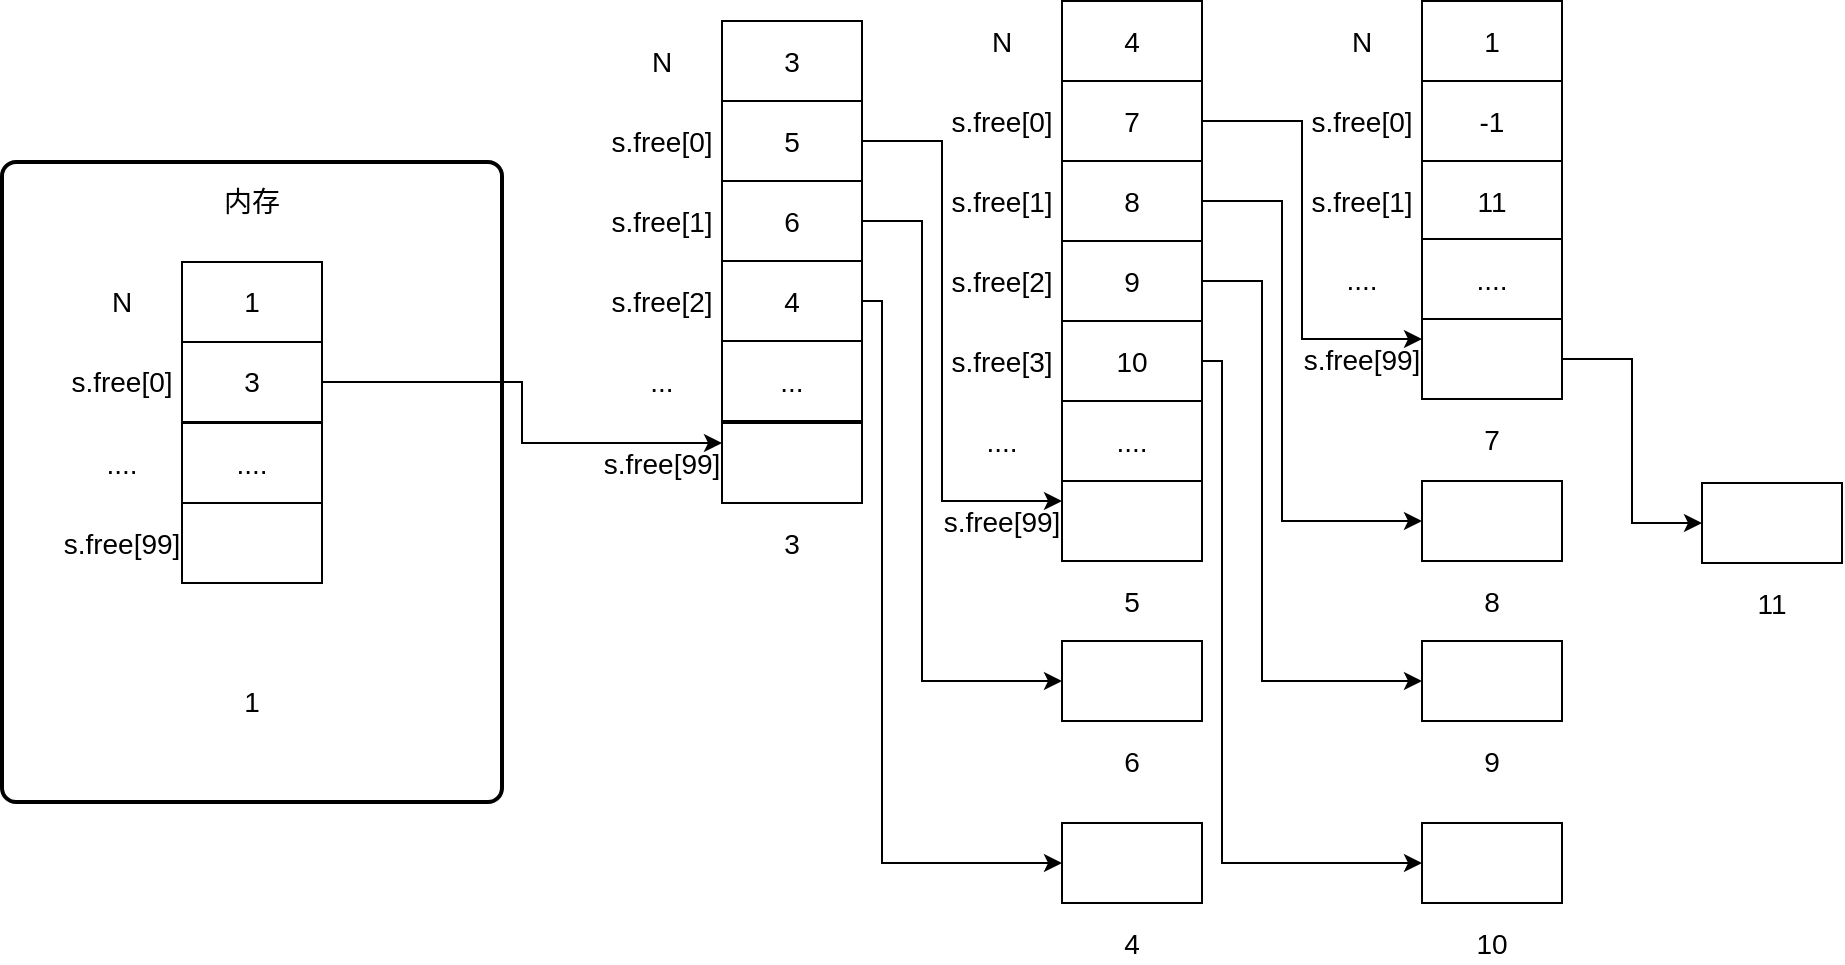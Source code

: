 <mxfile version="12.4.2" type="device" pages="1"><diagram id="v2NFN-Rs9qP13DXLk8T_" name="第 1 页"><mxGraphModel dx="881" dy="666" grid="1" gridSize="10" guides="1" tooltips="1" connect="1" arrows="1" fold="1" page="1" pageScale="1" pageWidth="1920" pageHeight="1200" math="0" shadow="0"><root><mxCell id="0"/><mxCell id="1" parent="0"/><mxCell id="SbXd6Iql31Sbr8FTbXLD-1" value="" style="rounded=1;whiteSpace=wrap;html=1;absoluteArcSize=1;arcSize=14;strokeWidth=2;fontSize=14;" vertex="1" parent="1"><mxGeometry x="100" y="150" width="250" height="320" as="geometry"/></mxCell><mxCell id="SbXd6Iql31Sbr8FTbXLD-2" value="1" style="rounded=0;whiteSpace=wrap;html=1;fontSize=14;" vertex="1" parent="1"><mxGeometry x="190" y="200" width="70" height="40" as="geometry"/></mxCell><mxCell id="SbXd6Iql31Sbr8FTbXLD-83" style="edgeStyle=orthogonalEdgeStyle;rounded=0;orthogonalLoop=1;jettySize=auto;html=1;exitX=1;exitY=0.5;exitDx=0;exitDy=0;entryX=0;entryY=0.25;entryDx=0;entryDy=0;" edge="1" parent="1" source="SbXd6Iql31Sbr8FTbXLD-4" target="SbXd6Iql31Sbr8FTbXLD-68"><mxGeometry relative="1" as="geometry"/></mxCell><mxCell id="SbXd6Iql31Sbr8FTbXLD-4" value="3" style="rounded=0;whiteSpace=wrap;html=1;fontSize=14;" vertex="1" parent="1"><mxGeometry x="190" y="240" width="70" height="40" as="geometry"/></mxCell><mxCell id="SbXd6Iql31Sbr8FTbXLD-7" value="...." style="rounded=0;whiteSpace=wrap;html=1;fontSize=14;" vertex="1" parent="1"><mxGeometry x="190" y="280.5" width="70" height="40" as="geometry"/></mxCell><mxCell id="SbXd6Iql31Sbr8FTbXLD-8" value="N" style="text;html=1;strokeColor=none;fillColor=none;align=center;verticalAlign=middle;whiteSpace=wrap;rounded=0;fontSize=14;" vertex="1" parent="1"><mxGeometry x="140" y="210" width="40" height="20" as="geometry"/></mxCell><mxCell id="SbXd6Iql31Sbr8FTbXLD-9" value="s.free[0]" style="text;html=1;strokeColor=none;fillColor=none;align=center;verticalAlign=middle;whiteSpace=wrap;rounded=0;fontSize=14;" vertex="1" parent="1"><mxGeometry x="140" y="250" width="40" height="20" as="geometry"/></mxCell><mxCell id="SbXd6Iql31Sbr8FTbXLD-11" value="s.free[99]" style="text;html=1;strokeColor=none;fillColor=none;align=center;verticalAlign=middle;whiteSpace=wrap;rounded=0;fontSize=14;" vertex="1" parent="1"><mxGeometry x="140" y="330.5" width="40" height="20" as="geometry"/></mxCell><mxCell id="SbXd6Iql31Sbr8FTbXLD-12" value="" style="rounded=0;whiteSpace=wrap;html=1;fontSize=14;" vertex="1" parent="1"><mxGeometry x="190" y="320.5" width="70" height="40" as="geometry"/></mxCell><mxCell id="SbXd6Iql31Sbr8FTbXLD-13" value="...." style="text;html=1;strokeColor=none;fillColor=none;align=center;verticalAlign=middle;whiteSpace=wrap;rounded=0;fontSize=14;" vertex="1" parent="1"><mxGeometry x="140" y="290.5" width="40" height="20" as="geometry"/></mxCell><mxCell id="SbXd6Iql31Sbr8FTbXLD-14" value="1" style="text;html=1;strokeColor=none;fillColor=none;align=center;verticalAlign=middle;whiteSpace=wrap;rounded=0;fontSize=14;" vertex="1" parent="1"><mxGeometry x="205" y="410" width="40" height="20" as="geometry"/></mxCell><mxCell id="SbXd6Iql31Sbr8FTbXLD-15" value="内存" style="text;html=1;strokeColor=none;fillColor=none;align=center;verticalAlign=middle;whiteSpace=wrap;rounded=0;fontSize=14;" vertex="1" parent="1"><mxGeometry x="205" y="160" width="40" height="20" as="geometry"/></mxCell><mxCell id="SbXd6Iql31Sbr8FTbXLD-16" value="4" style="rounded=0;whiteSpace=wrap;html=1;fontSize=14;" vertex="1" parent="1"><mxGeometry x="630" y="69.5" width="70" height="40" as="geometry"/></mxCell><mxCell id="SbXd6Iql31Sbr8FTbXLD-17" style="edgeStyle=orthogonalEdgeStyle;rounded=0;orthogonalLoop=1;jettySize=auto;html=1;exitX=1;exitY=0.5;exitDx=0;exitDy=0;entryX=0;entryY=0.25;entryDx=0;entryDy=0;fontSize=14;" edge="1" parent="1" source="SbXd6Iql31Sbr8FTbXLD-18" target="SbXd6Iql31Sbr8FTbXLD-46"><mxGeometry relative="1" as="geometry"><Array as="points"><mxPoint x="750" y="130"/><mxPoint x="750" y="239"/></Array></mxGeometry></mxCell><mxCell id="SbXd6Iql31Sbr8FTbXLD-18" value="7" style="rounded=0;whiteSpace=wrap;html=1;fontSize=14;" vertex="1" parent="1"><mxGeometry x="630" y="109.5" width="70" height="40" as="geometry"/></mxCell><mxCell id="SbXd6Iql31Sbr8FTbXLD-19" style="edgeStyle=orthogonalEdgeStyle;rounded=0;orthogonalLoop=1;jettySize=auto;html=1;exitX=1;exitY=0.5;exitDx=0;exitDy=0;entryX=0;entryY=0.5;entryDx=0;entryDy=0;fontSize=14;" edge="1" parent="1" source="SbXd6Iql31Sbr8FTbXLD-20" target="SbXd6Iql31Sbr8FTbXLD-49"><mxGeometry relative="1" as="geometry"><Array as="points"><mxPoint x="740" y="169.5"/><mxPoint x="740" y="329.5"/></Array></mxGeometry></mxCell><mxCell id="SbXd6Iql31Sbr8FTbXLD-20" value="8" style="rounded=0;whiteSpace=wrap;html=1;fontSize=14;" vertex="1" parent="1"><mxGeometry x="630" y="149.5" width="70" height="40" as="geometry"/></mxCell><mxCell id="SbXd6Iql31Sbr8FTbXLD-21" value="...." style="rounded=0;whiteSpace=wrap;html=1;fontSize=14;" vertex="1" parent="1"><mxGeometry x="630" y="269.5" width="70" height="40" as="geometry"/></mxCell><mxCell id="SbXd6Iql31Sbr8FTbXLD-22" value="N" style="text;html=1;strokeColor=none;fillColor=none;align=center;verticalAlign=middle;whiteSpace=wrap;rounded=0;fontSize=14;" vertex="1" parent="1"><mxGeometry x="580" y="79.5" width="40" height="20" as="geometry"/></mxCell><mxCell id="SbXd6Iql31Sbr8FTbXLD-23" value="s.free[0]" style="text;html=1;strokeColor=none;fillColor=none;align=center;verticalAlign=middle;whiteSpace=wrap;rounded=0;fontSize=14;" vertex="1" parent="1"><mxGeometry x="580" y="119.5" width="40" height="20" as="geometry"/></mxCell><mxCell id="SbXd6Iql31Sbr8FTbXLD-24" value="s.free[1]" style="text;html=1;strokeColor=none;fillColor=none;align=center;verticalAlign=middle;whiteSpace=wrap;rounded=0;fontSize=14;" vertex="1" parent="1"><mxGeometry x="580" y="159.5" width="40" height="20" as="geometry"/></mxCell><mxCell id="SbXd6Iql31Sbr8FTbXLD-25" value="s.free[99]" style="text;html=1;strokeColor=none;fillColor=none;align=center;verticalAlign=middle;whiteSpace=wrap;rounded=0;fontSize=14;" vertex="1" parent="1"><mxGeometry x="580" y="319.5" width="40" height="20" as="geometry"/></mxCell><mxCell id="SbXd6Iql31Sbr8FTbXLD-26" value="" style="rounded=0;whiteSpace=wrap;html=1;fontSize=14;" vertex="1" parent="1"><mxGeometry x="630" y="309.5" width="70" height="40" as="geometry"/></mxCell><mxCell id="SbXd6Iql31Sbr8FTbXLD-27" value="...." style="text;html=1;strokeColor=none;fillColor=none;align=center;verticalAlign=middle;whiteSpace=wrap;rounded=0;fontSize=14;" vertex="1" parent="1"><mxGeometry x="580" y="279.5" width="40" height="20" as="geometry"/></mxCell><mxCell id="SbXd6Iql31Sbr8FTbXLD-28" value="5" style="text;html=1;strokeColor=none;fillColor=none;align=center;verticalAlign=middle;whiteSpace=wrap;rounded=0;fontSize=14;" vertex="1" parent="1"><mxGeometry x="645" y="359.5" width="40" height="20" as="geometry"/></mxCell><mxCell id="SbXd6Iql31Sbr8FTbXLD-29" value="" style="rounded=0;whiteSpace=wrap;html=1;fontSize=14;" vertex="1" parent="1"><mxGeometry x="630" y="389.5" width="70" height="40" as="geometry"/></mxCell><mxCell id="SbXd6Iql31Sbr8FTbXLD-30" value="6" style="text;html=1;strokeColor=none;fillColor=none;align=center;verticalAlign=middle;whiteSpace=wrap;rounded=0;fontSize=14;" vertex="1" parent="1"><mxGeometry x="645" y="439.5" width="40" height="20" as="geometry"/></mxCell><mxCell id="SbXd6Iql31Sbr8FTbXLD-31" style="edgeStyle=orthogonalEdgeStyle;rounded=0;orthogonalLoop=1;jettySize=auto;html=1;exitX=1;exitY=0.5;exitDx=0;exitDy=0;entryX=0;entryY=0.5;entryDx=0;entryDy=0;fontSize=14;" edge="1" parent="1" source="SbXd6Iql31Sbr8FTbXLD-32" target="SbXd6Iql31Sbr8FTbXLD-52"><mxGeometry relative="1" as="geometry"><Array as="points"><mxPoint x="730" y="209.5"/><mxPoint x="730" y="409.5"/></Array></mxGeometry></mxCell><mxCell id="SbXd6Iql31Sbr8FTbXLD-32" value="9" style="rounded=0;whiteSpace=wrap;html=1;fontSize=14;" vertex="1" parent="1"><mxGeometry x="630" y="189.5" width="70" height="40" as="geometry"/></mxCell><mxCell id="SbXd6Iql31Sbr8FTbXLD-33" style="edgeStyle=orthogonalEdgeStyle;rounded=0;orthogonalLoop=1;jettySize=auto;html=1;exitX=1;exitY=0.5;exitDx=0;exitDy=0;entryX=0;entryY=0.5;entryDx=0;entryDy=0;fontSize=14;" edge="1" parent="1" source="SbXd6Iql31Sbr8FTbXLD-34" target="SbXd6Iql31Sbr8FTbXLD-54"><mxGeometry relative="1" as="geometry"><Array as="points"><mxPoint x="710" y="249.5"/><mxPoint x="710" y="500.5"/></Array></mxGeometry></mxCell><mxCell id="SbXd6Iql31Sbr8FTbXLD-34" value="10" style="rounded=0;whiteSpace=wrap;html=1;fontSize=14;" vertex="1" parent="1"><mxGeometry x="630" y="229.5" width="70" height="40" as="geometry"/></mxCell><mxCell id="SbXd6Iql31Sbr8FTbXLD-35" value="s.free[2]" style="text;html=1;strokeColor=none;fillColor=none;align=center;verticalAlign=middle;whiteSpace=wrap;rounded=0;fontSize=14;" vertex="1" parent="1"><mxGeometry x="580" y="199.5" width="40" height="20" as="geometry"/></mxCell><mxCell id="SbXd6Iql31Sbr8FTbXLD-36" value="s.free[3]" style="text;html=1;strokeColor=none;fillColor=none;align=center;verticalAlign=middle;whiteSpace=wrap;rounded=0;fontSize=14;" vertex="1" parent="1"><mxGeometry x="580" y="239.5" width="40" height="20" as="geometry"/></mxCell><mxCell id="SbXd6Iql31Sbr8FTbXLD-37" value="1" style="rounded=0;whiteSpace=wrap;html=1;fontSize=14;" vertex="1" parent="1"><mxGeometry x="810" y="69.5" width="70" height="40" as="geometry"/></mxCell><mxCell id="SbXd6Iql31Sbr8FTbXLD-38" value="-1" style="rounded=0;whiteSpace=wrap;html=1;fontSize=14;" vertex="1" parent="1"><mxGeometry x="810" y="109.5" width="70" height="40" as="geometry"/></mxCell><mxCell id="SbXd6Iql31Sbr8FTbXLD-39" value="11" style="rounded=0;whiteSpace=wrap;html=1;fontSize=14;" vertex="1" parent="1"><mxGeometry x="810" y="149.5" width="70" height="40" as="geometry"/></mxCell><mxCell id="SbXd6Iql31Sbr8FTbXLD-40" value="...." style="rounded=0;whiteSpace=wrap;html=1;fontSize=14;" vertex="1" parent="1"><mxGeometry x="810" y="188.5" width="70" height="40" as="geometry"/></mxCell><mxCell id="SbXd6Iql31Sbr8FTbXLD-41" value="N" style="text;html=1;strokeColor=none;fillColor=none;align=center;verticalAlign=middle;whiteSpace=wrap;rounded=0;fontSize=14;" vertex="1" parent="1"><mxGeometry x="760" y="79.5" width="40" height="20" as="geometry"/></mxCell><mxCell id="SbXd6Iql31Sbr8FTbXLD-42" value="s.free[0]" style="text;html=1;strokeColor=none;fillColor=none;align=center;verticalAlign=middle;whiteSpace=wrap;rounded=0;fontSize=14;" vertex="1" parent="1"><mxGeometry x="760" y="119.5" width="40" height="20" as="geometry"/></mxCell><mxCell id="SbXd6Iql31Sbr8FTbXLD-43" value="s.free[1]" style="text;html=1;strokeColor=none;fillColor=none;align=center;verticalAlign=middle;whiteSpace=wrap;rounded=0;fontSize=14;" vertex="1" parent="1"><mxGeometry x="760" y="159.5" width="40" height="20" as="geometry"/></mxCell><mxCell id="SbXd6Iql31Sbr8FTbXLD-44" value="s.free[99]" style="text;html=1;strokeColor=none;fillColor=none;align=center;verticalAlign=middle;whiteSpace=wrap;rounded=0;fontSize=14;" vertex="1" parent="1"><mxGeometry x="760" y="238.5" width="40" height="20" as="geometry"/></mxCell><mxCell id="SbXd6Iql31Sbr8FTbXLD-45" style="edgeStyle=orthogonalEdgeStyle;rounded=0;orthogonalLoop=1;jettySize=auto;html=1;exitX=1;exitY=0.5;exitDx=0;exitDy=0;entryX=0;entryY=0.5;entryDx=0;entryDy=0;fontSize=14;" edge="1" parent="1" source="SbXd6Iql31Sbr8FTbXLD-46" target="SbXd6Iql31Sbr8FTbXLD-56"><mxGeometry relative="1" as="geometry"/></mxCell><mxCell id="SbXd6Iql31Sbr8FTbXLD-46" value="" style="rounded=0;whiteSpace=wrap;html=1;fontSize=14;" vertex="1" parent="1"><mxGeometry x="810" y="228.5" width="70" height="40" as="geometry"/></mxCell><mxCell id="SbXd6Iql31Sbr8FTbXLD-47" value="...." style="text;html=1;strokeColor=none;fillColor=none;align=center;verticalAlign=middle;whiteSpace=wrap;rounded=0;fontSize=14;" vertex="1" parent="1"><mxGeometry x="760" y="198.5" width="40" height="20" as="geometry"/></mxCell><mxCell id="SbXd6Iql31Sbr8FTbXLD-48" value="7" style="text;html=1;strokeColor=none;fillColor=none;align=center;verticalAlign=middle;whiteSpace=wrap;rounded=0;fontSize=14;" vertex="1" parent="1"><mxGeometry x="825" y="278.5" width="40" height="20" as="geometry"/></mxCell><mxCell id="SbXd6Iql31Sbr8FTbXLD-49" value="" style="rounded=0;whiteSpace=wrap;html=1;fontSize=14;" vertex="1" parent="1"><mxGeometry x="810" y="309.5" width="70" height="40" as="geometry"/></mxCell><mxCell id="SbXd6Iql31Sbr8FTbXLD-50" value="8" style="text;html=1;strokeColor=none;fillColor=none;align=center;verticalAlign=middle;whiteSpace=wrap;rounded=0;fontSize=14;" vertex="1" parent="1"><mxGeometry x="825" y="359.5" width="40" height="20" as="geometry"/></mxCell><mxCell id="SbXd6Iql31Sbr8FTbXLD-51" style="edgeStyle=orthogonalEdgeStyle;rounded=0;orthogonalLoop=1;jettySize=auto;html=1;exitX=0.5;exitY=1;exitDx=0;exitDy=0;fontSize=14;" edge="1" parent="1"><mxGeometry relative="1" as="geometry"><mxPoint x="845" y="378.5" as="sourcePoint"/><mxPoint x="845" y="379" as="targetPoint"/></mxGeometry></mxCell><mxCell id="SbXd6Iql31Sbr8FTbXLD-52" value="" style="rounded=0;whiteSpace=wrap;html=1;fontSize=14;" vertex="1" parent="1"><mxGeometry x="810" y="389.5" width="70" height="40" as="geometry"/></mxCell><mxCell id="SbXd6Iql31Sbr8FTbXLD-53" value="9" style="text;html=1;strokeColor=none;fillColor=none;align=center;verticalAlign=middle;whiteSpace=wrap;rounded=0;fontSize=14;" vertex="1" parent="1"><mxGeometry x="825" y="439.5" width="40" height="20" as="geometry"/></mxCell><mxCell id="SbXd6Iql31Sbr8FTbXLD-54" value="" style="rounded=0;whiteSpace=wrap;html=1;fontSize=14;" vertex="1" parent="1"><mxGeometry x="810" y="480.5" width="70" height="40" as="geometry"/></mxCell><mxCell id="SbXd6Iql31Sbr8FTbXLD-55" value="10" style="text;html=1;strokeColor=none;fillColor=none;align=center;verticalAlign=middle;whiteSpace=wrap;rounded=0;fontSize=14;" vertex="1" parent="1"><mxGeometry x="825" y="530.5" width="40" height="20" as="geometry"/></mxCell><mxCell id="SbXd6Iql31Sbr8FTbXLD-56" value="" style="rounded=0;whiteSpace=wrap;html=1;fontSize=14;" vertex="1" parent="1"><mxGeometry x="950" y="310.5" width="70" height="40" as="geometry"/></mxCell><mxCell id="SbXd6Iql31Sbr8FTbXLD-57" value="11" style="text;html=1;strokeColor=none;fillColor=none;align=center;verticalAlign=middle;whiteSpace=wrap;rounded=0;fontSize=14;" vertex="1" parent="1"><mxGeometry x="965" y="360.5" width="40" height="20" as="geometry"/></mxCell><mxCell id="SbXd6Iql31Sbr8FTbXLD-60" value="3" style="rounded=0;whiteSpace=wrap;html=1;fontSize=14;" vertex="1" parent="1"><mxGeometry x="460" y="79.5" width="70" height="40" as="geometry"/></mxCell><mxCell id="SbXd6Iql31Sbr8FTbXLD-79" style="edgeStyle=orthogonalEdgeStyle;rounded=0;orthogonalLoop=1;jettySize=auto;html=1;exitX=1;exitY=0.5;exitDx=0;exitDy=0;entryX=0;entryY=0.25;entryDx=0;entryDy=0;" edge="1" parent="1" source="SbXd6Iql31Sbr8FTbXLD-61" target="SbXd6Iql31Sbr8FTbXLD-26"><mxGeometry relative="1" as="geometry"><Array as="points"><mxPoint x="570" y="140"/><mxPoint x="570" y="320"/></Array></mxGeometry></mxCell><mxCell id="SbXd6Iql31Sbr8FTbXLD-61" value="5" style="rounded=0;whiteSpace=wrap;html=1;fontSize=14;" vertex="1" parent="1"><mxGeometry x="460" y="119.5" width="70" height="40" as="geometry"/></mxCell><mxCell id="SbXd6Iql31Sbr8FTbXLD-80" style="edgeStyle=orthogonalEdgeStyle;rounded=0;orthogonalLoop=1;jettySize=auto;html=1;exitX=1;exitY=0.5;exitDx=0;exitDy=0;entryX=0;entryY=0.5;entryDx=0;entryDy=0;" edge="1" parent="1" source="SbXd6Iql31Sbr8FTbXLD-62" target="SbXd6Iql31Sbr8FTbXLD-29"><mxGeometry relative="1" as="geometry"><Array as="points"><mxPoint x="560" y="180"/><mxPoint x="560" y="410"/></Array></mxGeometry></mxCell><mxCell id="SbXd6Iql31Sbr8FTbXLD-62" value="6" style="rounded=0;whiteSpace=wrap;html=1;fontSize=14;" vertex="1" parent="1"><mxGeometry x="460" y="159.5" width="70" height="40" as="geometry"/></mxCell><mxCell id="SbXd6Iql31Sbr8FTbXLD-64" value="N" style="text;html=1;strokeColor=none;fillColor=none;align=center;verticalAlign=middle;whiteSpace=wrap;rounded=0;fontSize=14;" vertex="1" parent="1"><mxGeometry x="410" y="89.5" width="40" height="20" as="geometry"/></mxCell><mxCell id="SbXd6Iql31Sbr8FTbXLD-65" value="s.free[0]" style="text;html=1;strokeColor=none;fillColor=none;align=center;verticalAlign=middle;whiteSpace=wrap;rounded=0;fontSize=14;" vertex="1" parent="1"><mxGeometry x="410" y="129.5" width="40" height="20" as="geometry"/></mxCell><mxCell id="SbXd6Iql31Sbr8FTbXLD-66" value="s.free[1]" style="text;html=1;strokeColor=none;fillColor=none;align=center;verticalAlign=middle;whiteSpace=wrap;rounded=0;fontSize=14;" vertex="1" parent="1"><mxGeometry x="410" y="169.5" width="40" height="20" as="geometry"/></mxCell><mxCell id="SbXd6Iql31Sbr8FTbXLD-67" value="s.free[99]" style="text;html=1;strokeColor=none;fillColor=none;align=center;verticalAlign=middle;whiteSpace=wrap;rounded=0;fontSize=14;" vertex="1" parent="1"><mxGeometry x="410" y="290.5" width="40" height="20" as="geometry"/></mxCell><mxCell id="SbXd6Iql31Sbr8FTbXLD-68" value="" style="rounded=0;whiteSpace=wrap;html=1;fontSize=14;" vertex="1" parent="1"><mxGeometry x="460" y="280.5" width="70" height="40" as="geometry"/></mxCell><mxCell id="SbXd6Iql31Sbr8FTbXLD-70" value="3" style="text;html=1;strokeColor=none;fillColor=none;align=center;verticalAlign=middle;whiteSpace=wrap;rounded=0;fontSize=14;" vertex="1" parent="1"><mxGeometry x="475" y="330.5" width="40" height="20" as="geometry"/></mxCell><mxCell id="SbXd6Iql31Sbr8FTbXLD-81" style="edgeStyle=orthogonalEdgeStyle;rounded=0;orthogonalLoop=1;jettySize=auto;html=1;exitX=1;exitY=0.5;exitDx=0;exitDy=0;entryX=0;entryY=0.5;entryDx=0;entryDy=0;" edge="1" parent="1" source="SbXd6Iql31Sbr8FTbXLD-73" target="SbXd6Iql31Sbr8FTbXLD-77"><mxGeometry relative="1" as="geometry"><Array as="points"><mxPoint x="540" y="220"/><mxPoint x="540" y="501"/></Array></mxGeometry></mxCell><mxCell id="SbXd6Iql31Sbr8FTbXLD-73" value="4" style="rounded=0;whiteSpace=wrap;html=1;fontSize=14;" vertex="1" parent="1"><mxGeometry x="460" y="199.5" width="70" height="40" as="geometry"/></mxCell><mxCell id="SbXd6Iql31Sbr8FTbXLD-74" value="..." style="rounded=0;whiteSpace=wrap;html=1;fontSize=14;" vertex="1" parent="1"><mxGeometry x="460" y="239.5" width="70" height="40" as="geometry"/></mxCell><mxCell id="SbXd6Iql31Sbr8FTbXLD-75" value="s.free[2]" style="text;html=1;strokeColor=none;fillColor=none;align=center;verticalAlign=middle;whiteSpace=wrap;rounded=0;fontSize=14;" vertex="1" parent="1"><mxGeometry x="410" y="209.5" width="40" height="20" as="geometry"/></mxCell><mxCell id="SbXd6Iql31Sbr8FTbXLD-76" value="..." style="text;html=1;strokeColor=none;fillColor=none;align=center;verticalAlign=middle;whiteSpace=wrap;rounded=0;fontSize=14;" vertex="1" parent="1"><mxGeometry x="410" y="249.5" width="40" height="20" as="geometry"/></mxCell><mxCell id="SbXd6Iql31Sbr8FTbXLD-77" value="" style="rounded=0;whiteSpace=wrap;html=1;fontSize=14;" vertex="1" parent="1"><mxGeometry x="630" y="480.5" width="70" height="40" as="geometry"/></mxCell><mxCell id="SbXd6Iql31Sbr8FTbXLD-78" value="4" style="text;html=1;strokeColor=none;fillColor=none;align=center;verticalAlign=middle;whiteSpace=wrap;rounded=0;fontSize=14;" vertex="1" parent="1"><mxGeometry x="645" y="530.5" width="40" height="20" as="geometry"/></mxCell></root></mxGraphModel></diagram></mxfile>
